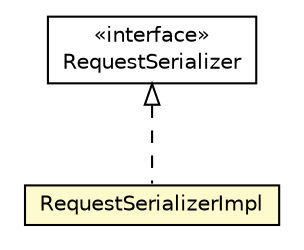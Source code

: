 #!/usr/local/bin/dot
#
# Class diagram 
# Generated by UMLGraph version R5_6-24-gf6e263 (http://www.umlgraph.org/)
#

digraph G {
	edge [fontname="Helvetica",fontsize=10,labelfontname="Helvetica",labelfontsize=10];
	node [fontname="Helvetica",fontsize=10,shape=plaintext];
	nodesep=0.25;
	ranksep=0.5;
	// io.reinert.requestor.core.RequestSerializerImpl
	c40909 [label=<<table title="io.reinert.requestor.core.RequestSerializerImpl" border="0" cellborder="1" cellspacing="0" cellpadding="2" port="p" bgcolor="lemonChiffon" href="./RequestSerializerImpl.html">
		<tr><td><table border="0" cellspacing="0" cellpadding="1">
<tr><td align="center" balign="center"> RequestSerializerImpl </td></tr>
		</table></td></tr>
		</table>>, URL="./RequestSerializerImpl.html", fontname="Helvetica", fontcolor="black", fontsize=10.0];
	// io.reinert.requestor.core.RequestSerializer
	c40939 [label=<<table title="io.reinert.requestor.core.RequestSerializer" border="0" cellborder="1" cellspacing="0" cellpadding="2" port="p" href="./RequestSerializer.html">
		<tr><td><table border="0" cellspacing="0" cellpadding="1">
<tr><td align="center" balign="center"> &#171;interface&#187; </td></tr>
<tr><td align="center" balign="center"> RequestSerializer </td></tr>
		</table></td></tr>
		</table>>, URL="./RequestSerializer.html", fontname="Helvetica", fontcolor="black", fontsize=10.0];
	//io.reinert.requestor.core.RequestSerializerImpl implements io.reinert.requestor.core.RequestSerializer
	c40939:p -> c40909:p [dir=back,arrowtail=empty,style=dashed];
}

